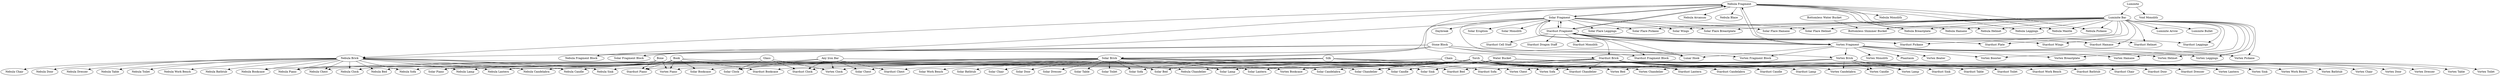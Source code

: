 digraph G {
  "Bottomless Water Bucket" -> "Bottomless Shimmer Bucket" [color="black"];
  "Luminite Bar" -> "Bottomless Shimmer Bucket" [color="black"];
  "Solar Fragment" -> "Daybreak" [color="black"];
  "Luminite Bar" -> "Luminite Arrow" [color="black"];
  "Luminite" -> "Luminite Bar" [color="black"];
  "Luminite Bar" -> "Luminite Bullet" [color="black"];
  "Nebula Fragment" -> "Lunar Hook" [color="black"];
  "Solar Fragment" -> "Lunar Hook" [color="black"];
  "Stardust Fragment" -> "Lunar Hook" [color="black"];
  "Vortex Fragment" -> "Lunar Hook" [color="black"];
  "Nebula Fragment" -> "Nebula Arcanum" [color="black"];
  "Nebula Brick" -> "Nebula Bathtub" [color="black"];
  "Nebula Brick" -> "Nebula Bed" [color="black"];
  "Silk" -> "Nebula Bed" [color="black"];
  "Nebula Fragment" -> "Nebula Blaze" [color="black"];
  "Book" -> "Nebula Bookcase" [color="black"];
  "Nebula Brick" -> "Nebula Bookcase" [color="black"];
  "Luminite Bar" -> "Nebula Breastplate" [color="black"];
  "Nebula Fragment" -> "Nebula Breastplate" [color="black"];
  "Nebula Fragment" -> "Nebula Brick" [color="black"];
  "Stone Block" -> "Nebula Brick" [color="black"];
  "Nebula Brick" -> "Nebula Candelabra" [color="black"];
  "Torch" -> "Nebula Candelabra" [color="black"];
  "Nebula Brick" -> "Nebula Candle" [color="black"];
  "Torch" -> "Nebula Candle" [color="black"];
  "Nebula Brick" -> "Nebula Chair" [color="black"];
  "Chain" -> "Nebula Chandelier" [color="black"];
  "Nebula Brick" -> "Nebula Chandelier" [color="black"];
  "Torch" -> "Nebula Chandelier" [color="black"];
  "Any Iron Bar" -> "Nebula Chest" [color="black"];
  "Nebula Brick" -> "Nebula Chest" [color="black"];
  "Any Iron Bar" -> "Nebula Clock" [color="black"];
  "Glass" -> "Nebula Clock" [color="black"];
  "Nebula Brick" -> "Nebula Clock" [color="black"];
  "Nebula Brick" -> "Nebula Door" [color="black"];
  "Nebula Brick" -> "Nebula Dresser" [color="black"];
  "Solar Fragment" -> "Nebula Fragment" [color="black"];
  "Stardust Fragment" -> "Nebula Fragment" [color="black"];
  "Vortex Fragment" -> "Nebula Fragment" [color="black"];
  "Nebula Fragment" -> "Nebula Fragment Block" [color="black"];
  "Stone Block" -> "Nebula Fragment Block" [color="black"];
  "Luminite Bar" -> "Nebula Hamaxe" [color="black"];
  "Nebula Fragment" -> "Nebula Hamaxe" [color="black"];
  "Luminite Bar" -> "Nebula Helmet" [color="black"];
  "Nebula Fragment" -> "Nebula Helmet" [color="black"];
  "Nebula Brick" -> "Nebula Lamp" [color="black"];
  "Torch" -> "Nebula Lamp" [color="black"];
  "Nebula Brick" -> "Nebula Lantern" [color="black"];
  "Torch" -> "Nebula Lantern" [color="black"];
  "Luminite Bar" -> "Nebula Leggings" [color="black"];
  "Nebula Fragment" -> "Nebula Leggings" [color="black"];
  "Luminite Bar" -> "Nebula Mantle" [color="black"];
  "Nebula Fragment" -> "Nebula Mantle" [color="black"];
  "Nebula Fragment" -> "Nebula Monolith" [color="black"];
  "Bone" -> "Nebula Piano" [color="black"];
  "Book" -> "Nebula Piano" [color="black"];
  "Nebula Brick" -> "Nebula Piano" [color="black"];
  "Luminite Bar" -> "Nebula Pickaxe" [color="black"];
  "Nebula Fragment" -> "Nebula Pickaxe" [color="black"];
  "Nebula Brick" -> "Nebula Sink" [color="black"];
  "Water Bucket" -> "Nebula Sink" [color="black"];
  "Nebula Brick" -> "Nebula Sofa" [color="black"];
  "Silk" -> "Nebula Sofa" [color="black"];
  "Nebula Brick" -> "Nebula Table" [color="black"];
  "Nebula Brick" -> "Nebula Toilet" [color="black"];
  "Nebula Brick" -> "Nebula Work Bench" [color="black"];
  "Vortex Fragment" -> "Phantasm" [color="black"];
  "Solar Brick" -> "Solar Bathtub" [color="black"];
  "Silk" -> "Solar Bed" [color="black"];
  "Solar Brick" -> "Solar Bed" [color="black"];
  "Book" -> "Solar Bookcase" [color="black"];
  "Solar Brick" -> "Solar Bookcase" [color="black"];
  "Solar Fragment" -> "Solar Brick" [color="black"];
  "Stone Block" -> "Solar Brick" [color="black"];
  "Solar Brick" -> "Solar Candelabra" [color="black"];
  "Torch" -> "Solar Candelabra" [color="black"];
  "Solar Brick" -> "Solar Candle" [color="black"];
  "Torch" -> "Solar Candle" [color="black"];
  "Solar Brick" -> "Solar Chair" [color="black"];
  "Chain" -> "Solar Chandelier" [color="black"];
  "Solar Brick" -> "Solar Chandelier" [color="black"];
  "Torch" -> "Solar Chandelier" [color="black"];
  "Any Iron Bar" -> "Solar Chest" [color="black"];
  "Solar Brick" -> "Solar Chest" [color="black"];
  "Any Iron Bar" -> "Solar Clock" [color="black"];
  "Glass" -> "Solar Clock" [color="black"];
  "Solar Brick" -> "Solar Clock" [color="black"];
  "Solar Brick" -> "Solar Door" [color="black"];
  "Solar Brick" -> "Solar Dresser" [color="black"];
  "Solar Fragment" -> "Solar Eruption" [color="black"];
  "Luminite Bar" -> "Solar Flare Breastplate" [color="black"];
  "Solar Fragment" -> "Solar Flare Breastplate" [color="black"];
  "Luminite Bar" -> "Solar Flare Hamaxe" [color="black"];
  "Solar Fragment" -> "Solar Flare Hamaxe" [color="black"];
  "Luminite Bar" -> "Solar Flare Helmet" [color="black"];
  "Solar Fragment" -> "Solar Flare Helmet" [color="black"];
  "Luminite Bar" -> "Solar Flare Leggings" [color="black"];
  "Solar Fragment" -> "Solar Flare Leggings" [color="black"];
  "Luminite Bar" -> "Solar Flare Pickaxe" [color="black"];
  "Solar Fragment" -> "Solar Flare Pickaxe" [color="black"];
  "Nebula Fragment" -> "Solar Fragment" [color="black"];
  "Stardust Fragment" -> "Solar Fragment" [color="black"];
  "Vortex Fragment" -> "Solar Fragment" [color="black"];
  "Solar Fragment" -> "Solar Fragment Block" [color="black"];
  "Stone Block" -> "Solar Fragment Block" [color="black"];
  "Solar Brick" -> "Solar Lamp" [color="black"];
  "Torch" -> "Solar Lamp" [color="black"];
  "Solar Brick" -> "Solar Lantern" [color="black"];
  "Torch" -> "Solar Lantern" [color="black"];
  "Solar Fragment" -> "Solar Monolith" [color="black"];
  "Bone" -> "Solar Piano" [color="black"];
  "Book" -> "Solar Piano" [color="black"];
  "Solar Brick" -> "Solar Piano" [color="black"];
  "Solar Brick" -> "Solar Sink" [color="black"];
  "Water Bucket" -> "Solar Sink" [color="black"];
  "Silk" -> "Solar Sofa" [color="black"];
  "Solar Brick" -> "Solar Sofa" [color="black"];
  "Solar Brick" -> "Solar Table" [color="black"];
  "Solar Brick" -> "Solar Toilet" [color="black"];
  "Luminite Bar" -> "Solar Wings" [color="black"];
  "Solar Fragment" -> "Solar Wings" [color="black"];
  "Solar Brick" -> "Solar Work Bench" [color="black"];
  "Stardust Brick" -> "Stardust Bathtub" [color="black"];
  "Silk" -> "Stardust Bed" [color="black"];
  "Stardust Brick" -> "Stardust Bed" [color="black"];
  "Book" -> "Stardust Bookcase" [color="black"];
  "Stardust Brick" -> "Stardust Bookcase" [color="black"];
  "Stardust Fragment" -> "Stardust Brick" [color="black"];
  "Stone Block" -> "Stardust Brick" [color="black"];
  "Stardust Brick" -> "Stardust Candelabra" [color="black"];
  "Torch" -> "Stardust Candelabra" [color="black"];
  "Stardust Brick" -> "Stardust Candle" [color="black"];
  "Torch" -> "Stardust Candle" [color="black"];
  "Stardust Fragment" -> "Stardust Cell Staff" [color="black"];
  "Stardust Brick" -> "Stardust Chair" [color="black"];
  "Chain" -> "Stardust Chandelier" [color="black"];
  "Stardust Brick" -> "Stardust Chandelier" [color="black"];
  "Torch" -> "Stardust Chandelier" [color="black"];
  "Any Iron Bar" -> "Stardust Chest" [color="black"];
  "Stardust Brick" -> "Stardust Chest" [color="black"];
  "Any Iron Bar" -> "Stardust Clock" [color="black"];
  "Glass" -> "Stardust Clock" [color="black"];
  "Stardust Brick" -> "Stardust Clock" [color="black"];
  "Stardust Brick" -> "Stardust Door" [color="black"];
  "Stardust Fragment" -> "Stardust Dragon Staff" [color="black"];
  "Stardust Brick" -> "Stardust Dresser" [color="black"];
  "Nebula Fragment" -> "Stardust Fragment" [color="black"];
  "Solar Fragment" -> "Stardust Fragment" [color="black"];
  "Vortex Fragment" -> "Stardust Fragment" [color="black"];
  "Stardust Fragment" -> "Stardust Fragment Block" [color="black"];
  "Stone Block" -> "Stardust Fragment Block" [color="black"];
  "Luminite Bar" -> "Stardust Hamaxe" [color="black"];
  "Stardust Fragment" -> "Stardust Hamaxe" [color="black"];
  "Luminite Bar" -> "Stardust Helmet" [color="black"];
  "Stardust Fragment" -> "Stardust Helmet" [color="black"];
  "Stardust Brick" -> "Stardust Lamp" [color="black"];
  "Torch" -> "Stardust Lamp" [color="black"];
  "Stardust Brick" -> "Stardust Lantern" [color="black"];
  "Torch" -> "Stardust Lantern" [color="black"];
  "Luminite Bar" -> "Stardust Leggings" [color="black"];
  "Stardust Fragment" -> "Stardust Leggings" [color="black"];
  "Stardust Fragment" -> "Stardust Monolith" [color="black"];
  "Bone" -> "Stardust Piano" [color="black"];
  "Book" -> "Stardust Piano" [color="black"];
  "Stardust Brick" -> "Stardust Piano" [color="black"];
  "Luminite Bar" -> "Stardust Pickaxe" [color="black"];
  "Stardust Fragment" -> "Stardust Pickaxe" [color="black"];
  "Luminite Bar" -> "Stardust Plate" [color="black"];
  "Stardust Fragment" -> "Stardust Plate" [color="black"];
  "Stardust Brick" -> "Stardust Sink" [color="black"];
  "Water Bucket" -> "Stardust Sink" [color="black"];
  "Silk" -> "Stardust Sofa" [color="black"];
  "Stardust Brick" -> "Stardust Sofa" [color="black"];
  "Stardust Brick" -> "Stardust Table" [color="black"];
  "Stardust Brick" -> "Stardust Toilet" [color="black"];
  "Luminite Bar" -> "Stardust Wings" [color="black"];
  "Stardust Fragment" -> "Stardust Wings" [color="black"];
  "Stardust Brick" -> "Stardust Work Bench" [color="black"];
  "Luminite" -> "Void Monolith" [color="black"];
  "Vortex Brick" -> "Vortex Bathtub" [color="black"];
  "Vortex Fragment" -> "Vortex Beater" [color="black"];
  "Silk" -> "Vortex Bed" [color="black"];
  "Vortex Brick" -> "Vortex Bed" [color="black"];
  "Book" -> "Vortex Bookcase" [color="black"];
  "Vortex Brick" -> "Vortex Bookcase" [color="black"];
  "Luminite Bar" -> "Vortex Booster" [color="black"];
  "Vortex Fragment" -> "Vortex Booster" [color="black"];
  "Luminite Bar" -> "Vortex Breastplate" [color="black"];
  "Vortex Fragment" -> "Vortex Breastplate" [color="black"];
  "Stone Block" -> "Vortex Brick" [color="black"];
  "Vortex Fragment" -> "Vortex Brick" [color="black"];
  "Torch" -> "Vortex Candelabra" [color="black"];
  "Vortex Brick" -> "Vortex Candelabra" [color="black"];
  "Torch" -> "Vortex Candle" [color="black"];
  "Vortex Brick" -> "Vortex Candle" [color="black"];
  "Vortex Brick" -> "Vortex Chair" [color="black"];
  "Chain" -> "Vortex Chandelier" [color="black"];
  "Torch" -> "Vortex Chandelier" [color="black"];
  "Vortex Brick" -> "Vortex Chandelier" [color="black"];
  "Any Iron Bar" -> "Vortex Chest" [color="black"];
  "Vortex Brick" -> "Vortex Chest" [color="black"];
  "Any Iron Bar" -> "Vortex Clock" [color="black"];
  "Glass" -> "Vortex Clock" [color="black"];
  "Vortex Brick" -> "Vortex Clock" [color="black"];
  "Vortex Brick" -> "Vortex Door" [color="black"];
  "Vortex Brick" -> "Vortex Dresser" [color="black"];
  "Nebula Fragment" -> "Vortex Fragment" [color="black"];
  "Solar Fragment" -> "Vortex Fragment" [color="black"];
  "Stardust Fragment" -> "Vortex Fragment" [color="black"];
  "Stone Block" -> "Vortex Fragment Block" [color="black"];
  "Vortex Fragment" -> "Vortex Fragment Block" [color="black"];
  "Luminite Bar" -> "Vortex Hamaxe" [color="black"];
  "Vortex Fragment" -> "Vortex Hamaxe" [color="black"];
  "Luminite Bar" -> "Vortex Helmet" [color="black"];
  "Vortex Fragment" -> "Vortex Helmet" [color="black"];
  "Torch" -> "Vortex Lamp" [color="black"];
  "Vortex Brick" -> "Vortex Lamp" [color="black"];
  "Torch" -> "Vortex Lantern" [color="black"];
  "Vortex Brick" -> "Vortex Lantern" [color="black"];
  "Luminite Bar" -> "Vortex Leggings" [color="black"];
  "Vortex Fragment" -> "Vortex Leggings" [color="black"];
  "Vortex Fragment" -> "Vortex Monolith" [color="black"];
  "Bone" -> "Vortex Piano" [color="black"];
  "Book" -> "Vortex Piano" [color="black"];
  "Vortex Brick" -> "Vortex Piano" [color="black"];
  "Luminite Bar" -> "Vortex Pickaxe" [color="black"];
  "Vortex Fragment" -> "Vortex Pickaxe" [color="black"];
  "Vortex Brick" -> "Vortex Sink" [color="black"];
  "Water Bucket" -> "Vortex Sink" [color="black"];
  "Silk" -> "Vortex Sofa" [color="black"];
  "Vortex Brick" -> "Vortex Sofa" [color="black"];
  "Vortex Brick" -> "Vortex Table" [color="black"];
  "Vortex Brick" -> "Vortex Toilet" [color="black"];
  "Vortex Brick" -> "Vortex Work Bench" [color="black"];
}
